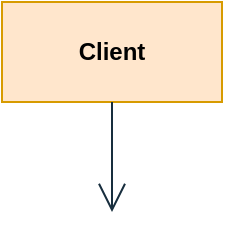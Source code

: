 <mxfile version="21.2.9" type="device">
  <diagram id="C5RBs43oDa-KdzZeNtuy" name="Page-1">
    <mxGraphModel dx="1050" dy="581" grid="1" gridSize="10" guides="1" tooltips="1" connect="1" arrows="1" fold="1" page="1" pageScale="1" pageWidth="827" pageHeight="1169" math="0" shadow="0">
      <root>
        <mxCell id="WIyWlLk6GJQsqaUBKTNV-0" />
        <mxCell id="WIyWlLk6GJQsqaUBKTNV-1" parent="WIyWlLk6GJQsqaUBKTNV-0" />
        <mxCell id="FIAMeoKrVB0VBsVTYVQM-38" value="&lt;b&gt;Client&lt;/b&gt;" style="html=1;whiteSpace=wrap;fillColor=#ffe6cc;strokeColor=#d79b00;labelBackgroundColor=none;" parent="WIyWlLk6GJQsqaUBKTNV-1" vertex="1">
          <mxGeometry x="84" y="180" width="110" height="50" as="geometry" />
        </mxCell>
        <mxCell id="RofgJRskUQpjzAYJ_N7h-36" value="" style="endArrow=open;endFill=1;endSize=12;html=1;rounded=0;strokeColor=#182E3E;fontColor=#1A1A1A;" parent="WIyWlLk6GJQsqaUBKTNV-1" source="FIAMeoKrVB0VBsVTYVQM-38" edge="1">
          <mxGeometry width="160" relative="1" as="geometry">
            <mxPoint x="-20" y="180" as="sourcePoint" />
            <mxPoint x="139" y="285" as="targetPoint" />
          </mxGeometry>
        </mxCell>
      </root>
    </mxGraphModel>
  </diagram>
</mxfile>
